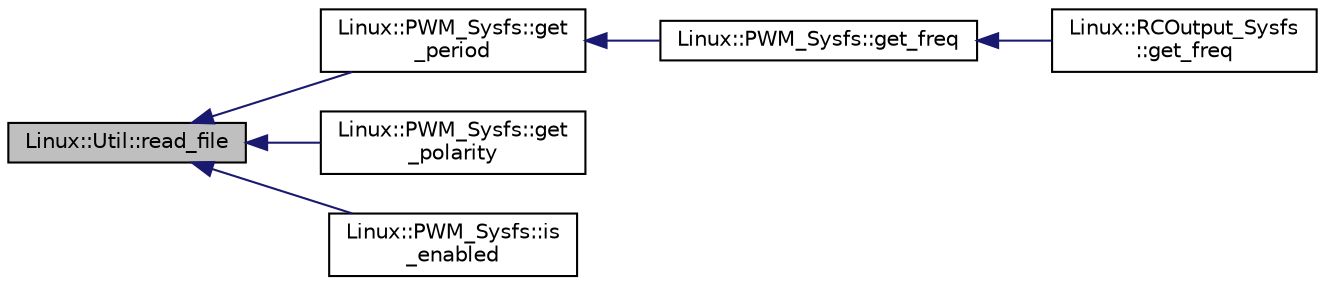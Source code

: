 digraph "Linux::Util::read_file"
{
 // INTERACTIVE_SVG=YES
  edge [fontname="Helvetica",fontsize="10",labelfontname="Helvetica",labelfontsize="10"];
  node [fontname="Helvetica",fontsize="10",shape=record];
  rankdir="LR";
  Node1 [label="Linux::Util::read_file",height=0.2,width=0.4,color="black", fillcolor="grey75", style="filled", fontcolor="black"];
  Node1 -> Node2 [dir="back",color="midnightblue",fontsize="10",style="solid",fontname="Helvetica"];
  Node2 [label="Linux::PWM_Sysfs::get\l_period",height=0.2,width=0.4,color="black", fillcolor="white", style="filled",URL="$classLinux_1_1PWM__Sysfs.html#a4f23c2a3bc142149344f41ae8e7b4d65"];
  Node2 -> Node3 [dir="back",color="midnightblue",fontsize="10",style="solid",fontname="Helvetica"];
  Node3 [label="Linux::PWM_Sysfs::get_freq",height=0.2,width=0.4,color="black", fillcolor="white", style="filled",URL="$classLinux_1_1PWM__Sysfs.html#ab72fb8b373c37efbe48d0bba8b6fa781"];
  Node3 -> Node4 [dir="back",color="midnightblue",fontsize="10",style="solid",fontname="Helvetica"];
  Node4 [label="Linux::RCOutput_Sysfs\l::get_freq",height=0.2,width=0.4,color="black", fillcolor="white", style="filled",URL="$classLinux_1_1RCOutput__Sysfs.html#a7824f096a7c23dd8192590d9c7e9c5f6"];
  Node1 -> Node5 [dir="back",color="midnightblue",fontsize="10",style="solid",fontname="Helvetica"];
  Node5 [label="Linux::PWM_Sysfs::get\l_polarity",height=0.2,width=0.4,color="black", fillcolor="white", style="filled",URL="$classLinux_1_1PWM__Sysfs.html#a25947bd308740a1ce640d9ece846974e"];
  Node1 -> Node6 [dir="back",color="midnightblue",fontsize="10",style="solid",fontname="Helvetica"];
  Node6 [label="Linux::PWM_Sysfs::is\l_enabled",height=0.2,width=0.4,color="black", fillcolor="white", style="filled",URL="$classLinux_1_1PWM__Sysfs.html#ae51a3c87cac612f6e179d9bf934118ee"];
}
